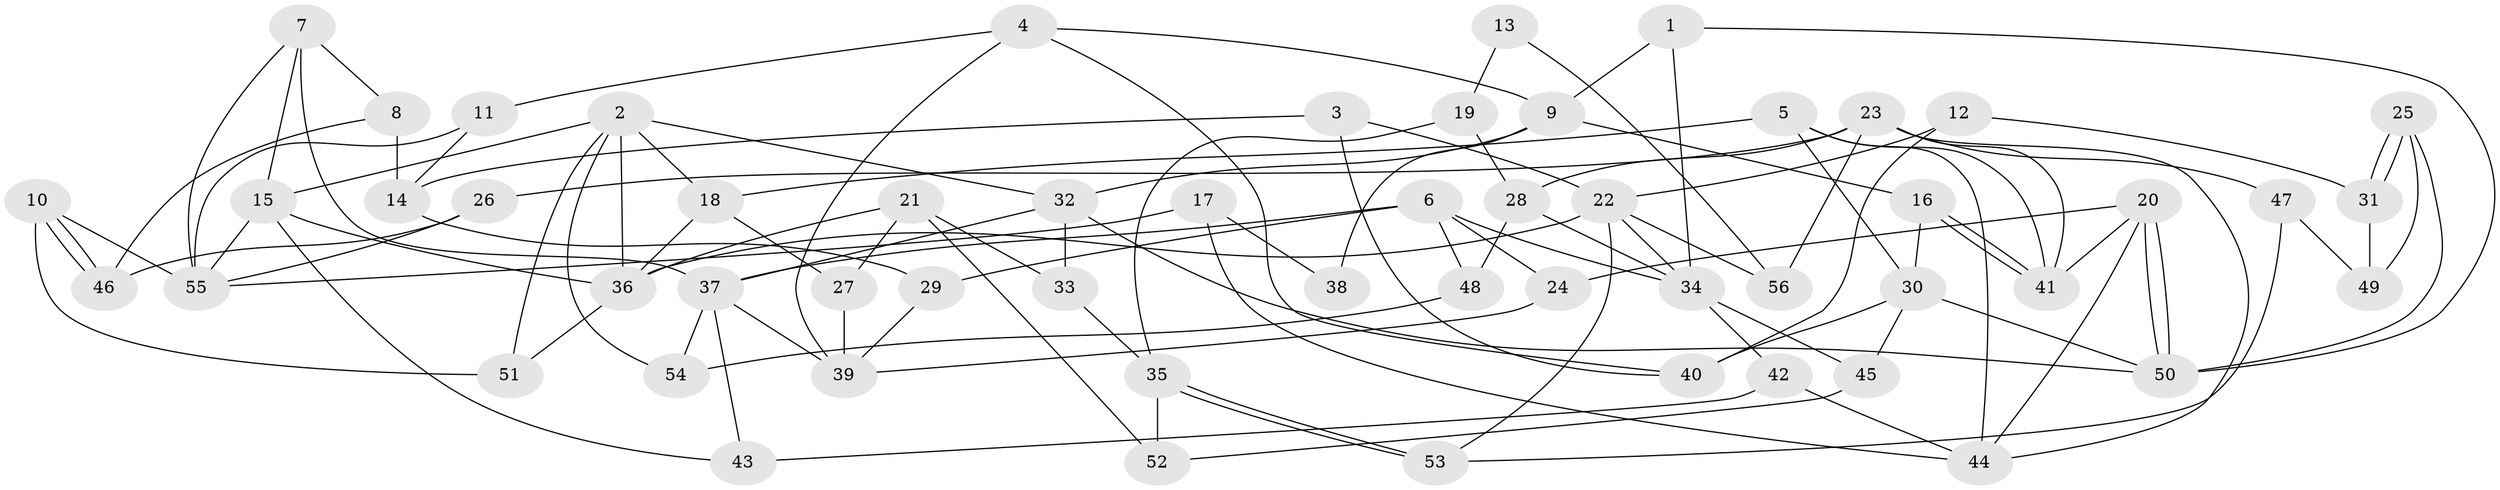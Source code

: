 // Generated by graph-tools (version 1.1) at 2025/02/03/09/25 03:02:08]
// undirected, 56 vertices, 112 edges
graph export_dot {
graph [start="1"]
  node [color=gray90,style=filled];
  1;
  2;
  3;
  4;
  5;
  6;
  7;
  8;
  9;
  10;
  11;
  12;
  13;
  14;
  15;
  16;
  17;
  18;
  19;
  20;
  21;
  22;
  23;
  24;
  25;
  26;
  27;
  28;
  29;
  30;
  31;
  32;
  33;
  34;
  35;
  36;
  37;
  38;
  39;
  40;
  41;
  42;
  43;
  44;
  45;
  46;
  47;
  48;
  49;
  50;
  51;
  52;
  53;
  54;
  55;
  56;
  1 -- 34;
  1 -- 50;
  1 -- 9;
  2 -- 32;
  2 -- 51;
  2 -- 15;
  2 -- 18;
  2 -- 36;
  2 -- 54;
  3 -- 40;
  3 -- 22;
  3 -- 14;
  4 -- 39;
  4 -- 9;
  4 -- 11;
  4 -- 40;
  5 -- 18;
  5 -- 44;
  5 -- 30;
  5 -- 41;
  6 -- 29;
  6 -- 24;
  6 -- 34;
  6 -- 37;
  6 -- 48;
  7 -- 37;
  7 -- 15;
  7 -- 8;
  7 -- 55;
  8 -- 14;
  8 -- 46;
  9 -- 32;
  9 -- 16;
  9 -- 38;
  10 -- 46;
  10 -- 46;
  10 -- 55;
  10 -- 51;
  11 -- 55;
  11 -- 14;
  12 -- 40;
  12 -- 31;
  12 -- 22;
  13 -- 56;
  13 -- 19;
  14 -- 29;
  15 -- 43;
  15 -- 36;
  15 -- 55;
  16 -- 41;
  16 -- 41;
  16 -- 30;
  17 -- 44;
  17 -- 55;
  17 -- 38;
  18 -- 36;
  18 -- 27;
  19 -- 35;
  19 -- 28;
  20 -- 41;
  20 -- 50;
  20 -- 50;
  20 -- 24;
  20 -- 44;
  21 -- 36;
  21 -- 33;
  21 -- 27;
  21 -- 52;
  22 -- 36;
  22 -- 34;
  22 -- 53;
  22 -- 56;
  23 -- 41;
  23 -- 26;
  23 -- 28;
  23 -- 44;
  23 -- 47;
  23 -- 56;
  24 -- 39;
  25 -- 31;
  25 -- 31;
  25 -- 50;
  25 -- 49;
  26 -- 46;
  26 -- 55;
  27 -- 39;
  28 -- 34;
  28 -- 48;
  29 -- 39;
  30 -- 40;
  30 -- 45;
  30 -- 50;
  31 -- 49;
  32 -- 50;
  32 -- 37;
  32 -- 33;
  33 -- 35;
  34 -- 42;
  34 -- 45;
  35 -- 52;
  35 -- 53;
  35 -- 53;
  36 -- 51;
  37 -- 54;
  37 -- 39;
  37 -- 43;
  42 -- 44;
  42 -- 43;
  45 -- 52;
  47 -- 53;
  47 -- 49;
  48 -- 54;
}

